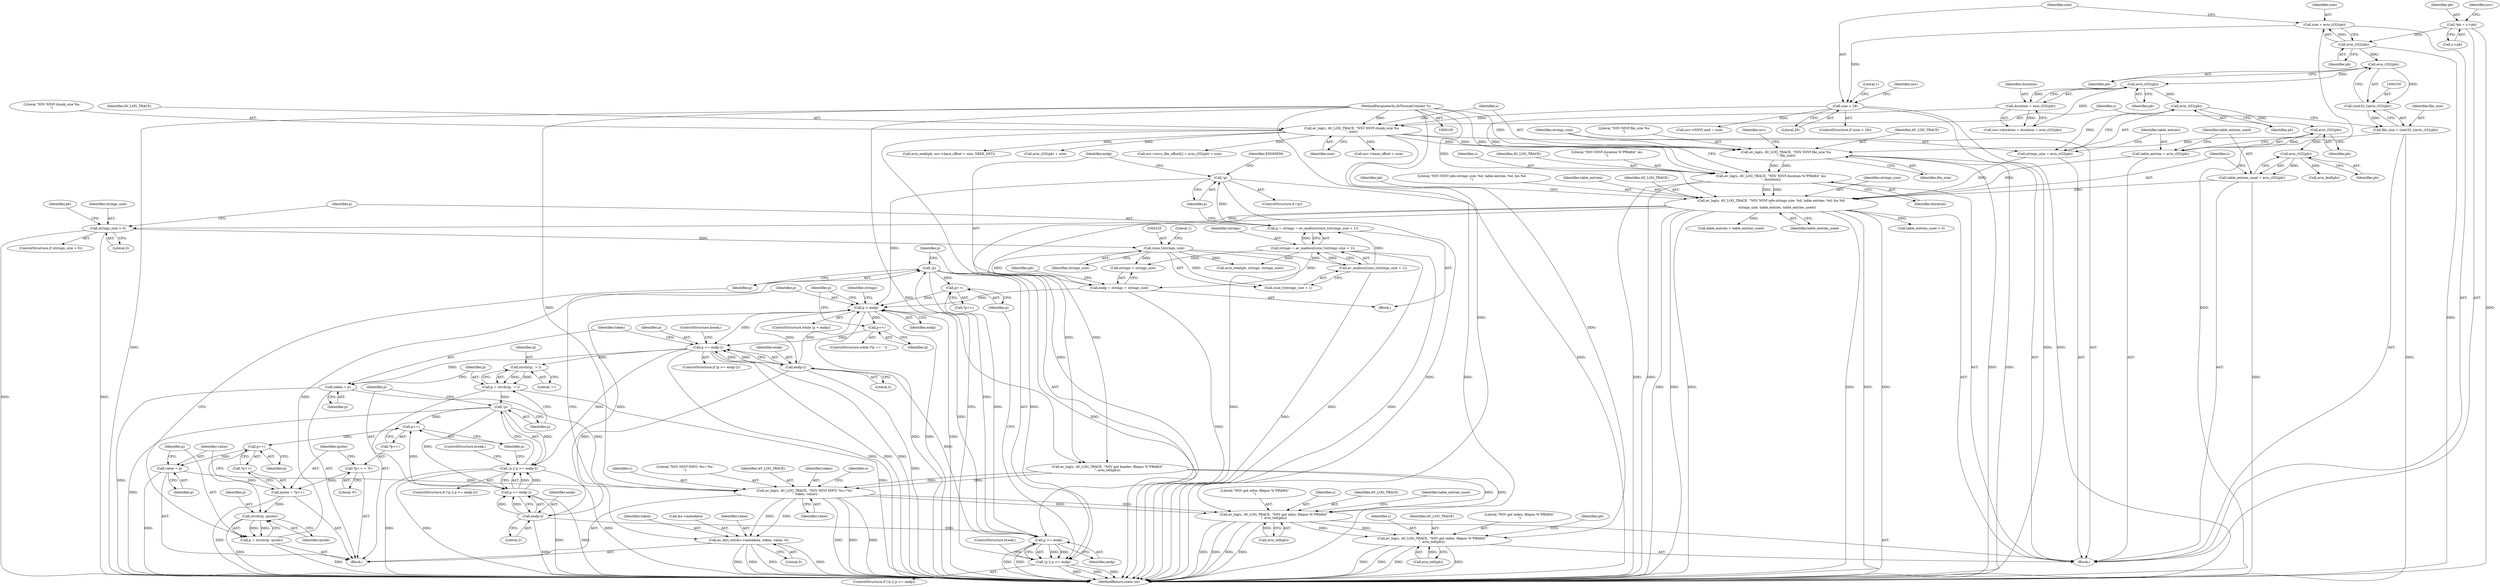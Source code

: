 digraph "0_FFmpeg_c24bcb553650b91e9eff15ef6e54ca73de2453b7@pointer" {
"1000300" [label="(Call,!p)"];
"1000293" [label="(Call,p = strchr(p, quote))"];
"1000295" [label="(Call,strchr(p, quote))"];
"1000288" [label="(Call,p++)"];
"1000282" [label="(Call,p++)"];
"1000274" [label="(Call,p >= endp-2)"];
"1000272" [label="(Call,!p)"];
"1000265" [label="(Call,p = strchr(p, '='))"];
"1000267" [label="(Call,strchr(p, '='))"];
"1000256" [label="(Call,p >= endp-2)"];
"1000253" [label="(Call,p++)"];
"1000244" [label="(Call,p < endp)"];
"1000308" [label="(Call,p++)"];
"1000302" [label="(Call,p >= endp)"];
"1000300" [label="(Call,!p)"];
"1000258" [label="(Call,endp-2)"];
"1000276" [label="(Call,endp-2)"];
"1000229" [label="(Call,!p)"];
"1000218" [label="(Call,p = strings = av_mallocz((size_t)strings_size + 1))"];
"1000220" [label="(Call,strings = av_mallocz((size_t)strings_size + 1))"];
"1000222" [label="(Call,av_mallocz((size_t)strings_size + 1))"];
"1000224" [label="(Call,(size_t)strings_size)"];
"1000208" [label="(Call,strings_size > 0)"];
"1000188" [label="(Call,av_log(s, AV_LOG_TRACE, \"NSV NSVf info-strings size: %d, table entries: %d, bis %d\n\",\n            strings_size, table_entries, table_entries_used))"];
"1000171" [label="(Call,av_log(s, AV_LOG_TRACE, \"NSV NSVf duration %\"PRId64\" ms\n\", duration))"];
"1000158" [label="(Call,av_log(s, AV_LOG_TRACE, \"NSV NSVf file_size %u\n\", file_size))"];
"1000153" [label="(Call,av_log(s, AV_LOG_TRACE, \"NSV NSVf chunk_size %u\n\", size))"];
"1000106" [label="(MethodParameterIn,AVFormatContext *s)"];
"1000136" [label="(Call,size < 28)"];
"1000131" [label="(Call,size = avio_rl32(pb))"];
"1000133" [label="(Call,avio_rl32(pb))"];
"1000115" [label="(Call,*pb = s->pb)"];
"1000147" [label="(Call,file_size = (uint32_t)avio_rl32(pb))"];
"1000149" [label="(Call,(uint32_t)avio_rl32(pb))"];
"1000151" [label="(Call,avio_rl32(pb))"];
"1000167" [label="(Call,duration = avio_rl32(pb))"];
"1000169" [label="(Call,avio_rl32(pb))"];
"1000176" [label="(Call,strings_size = avio_rl32(pb))"];
"1000178" [label="(Call,avio_rl32(pb))"];
"1000180" [label="(Call,table_entries = avio_rl32(pb))"];
"1000182" [label="(Call,avio_rl32(pb))"];
"1000184" [label="(Call,table_entries_used = avio_rl32(pb))"];
"1000186" [label="(Call,avio_rl32(pb))"];
"1000234" [label="(Call,endp = strings + strings_size)"];
"1000285" [label="(Call,quote = *p++)"];
"1000280" [label="(Call,*p++ = '\0')"];
"1000299" [label="(Call,!p || p >= endp)"];
"1000262" [label="(Call,token = p)"];
"1000311" [label="(Call,av_log(s, AV_LOG_TRACE, \"NSV NSVf INFO: %s='%s'\n\", token, value))"];
"1000317" [label="(Call,av_dict_set(&s->metadata, token, value, 0))"];
"1000333" [label="(Call,av_log(s, AV_LOG_TRACE, \"NSV got infos; filepos %\"PRId64\"\n\", avio_tell(pb)))"];
"1000455" [label="(Call,av_log(s, AV_LOG_TRACE, \"NSV got index; filepos %\"PRId64\"\n\", avio_tell(pb)))"];
"1000271" [label="(Call,!p || p >= endp-2)"];
"1000290" [label="(Call,value = p)"];
"1000175" [label="(Identifier,duration)"];
"1000180" [label="(Call,table_entries = avio_rl32(pb))"];
"1000141" [label="(Literal,1)"];
"1000161" [label="(Literal,\"NSV NSVf file_size %u\n\")"];
"1000295" [label="(Call,strchr(p, quote))"];
"1000305" [label="(ControlStructure,break;)"];
"1000169" [label="(Call,avio_rl32(pb))"];
"1000407" [label="(Call,table_entries > table_entries_used)"];
"1000159" [label="(Identifier,s)"];
"1000191" [label="(Literal,\"NSV NSVf info-strings size: %d, table entries: %d, bis %d\n\")"];
"1000210" [label="(Literal,0)"];
"1000133" [label="(Call,avio_rl32(pb))"];
"1000233" [label="(Identifier,ENOMEM)"];
"1000247" [label="(Block,)"];
"1000235" [label="(Identifier,endp)"];
"1000254" [label="(Identifier,p)"];
"1000246" [label="(Identifier,endp)"];
"1000194" [label="(Identifier,table_entries_used)"];
"1000177" [label="(Identifier,strings_size)"];
"1000253" [label="(Call,p++)"];
"1000134" [label="(Identifier,pb)"];
"1000183" [label="(Identifier,pb)"];
"1000190" [label="(Identifier,AV_LOG_TRACE)"];
"1000276" [label="(Call,endp-2)"];
"1000274" [label="(Call,p >= endp-2)"];
"1000458" [label="(Literal,\"NSV got index; filepos %\"PRId64\"\n\")"];
"1000256" [label="(Call,p >= endp-2)"];
"1000312" [label="(Identifier,s)"];
"1000308" [label="(Call,p++)"];
"1000281" [label="(Call,*p++)"];
"1000107" [label="(Block,)"];
"1000273" [label="(Identifier,p)"];
"1000197" [label="(Identifier,pb)"];
"1000269" [label="(Literal,'=')"];
"1000220" [label="(Call,strings = av_mallocz((size_t)strings_size + 1))"];
"1000209" [label="(Identifier,strings_size)"];
"1000277" [label="(Identifier,endp)"];
"1000279" [label="(ControlStructure,break;)"];
"1000234" [label="(Call,endp = strings + strings_size)"];
"1000196" [label="(Call,avio_feof(pb))"];
"1000187" [label="(Identifier,pb)"];
"1000336" [label="(Literal,\"NSV got infos; filepos %\"PRId64\"\n\")"];
"1000288" [label="(Call,p++)"];
"1000294" [label="(Identifier,p)"];
"1000482" [label="(MethodReturn,static int)"];
"1000462" [label="(Identifier,pb)"];
"1000261" [label="(ControlStructure,break;)"];
"1000326" [label="(Identifier,strings)"];
"1000151" [label="(Call,avio_rl32(pb))"];
"1000296" [label="(Identifier,p)"];
"1000155" [label="(Identifier,AV_LOG_TRACE)"];
"1000162" [label="(Identifier,file_size)"];
"1000333" [label="(Call,av_log(s, AV_LOG_TRACE, \"NSV got infos; filepos %\"PRId64\"\n\", avio_tell(pb)))"];
"1000275" [label="(Identifier,p)"];
"1000208" [label="(Call,strings_size > 0)"];
"1000181" [label="(Identifier,table_entries)"];
"1000270" [label="(ControlStructure,if (!p || p >= endp-2))"];
"1000334" [label="(Identifier,s)"];
"1000128" [label="(Identifier,nsv)"];
"1000298" [label="(ControlStructure,if (!p || p >= endp))"];
"1000309" [label="(Identifier,p)"];
"1000300" [label="(Call,!p)"];
"1000136" [label="(Call,size < 28)"];
"1000267" [label="(Call,strchr(p, '='))"];
"1000131" [label="(Call,size = avio_rl32(pb))"];
"1000280" [label="(Call,*p++ = '\0')"];
"1000258" [label="(Call,endp-2)"];
"1000463" [label="(Call,nsv->base_offset + size)"];
"1000135" [label="(ControlStructure,if (size < 28))"];
"1000323" [label="(Identifier,value)"];
"1000340" [label="(Call,table_entries_used > 0)"];
"1000461" [label="(Call,avio_seek(pb, nsv->base_offset + size, SEEK_SET))"];
"1000317" [label="(Call,av_dict_set(&s->metadata, token, value, 0))"];
"1000165" [label="(Identifier,nsv)"];
"1000284" [label="(Literal,'\0')"];
"1000156" [label="(Literal,\"NSV NSVf chunk_size %u\n\")"];
"1000304" [label="(Identifier,endp)"];
"1000167" [label="(Call,duration = avio_rl32(pb))"];
"1000239" [label="(Call,avio_read(pb, strings, strings_size))"];
"1000337" [label="(Call,avio_tell(pb))"];
"1000265" [label="(Call,p = strchr(p, '='))"];
"1000106" [label="(MethodParameterIn,AVFormatContext *s)"];
"1000283" [label="(Identifier,p)"];
"1000324" [label="(Literal,0)"];
"1000168" [label="(Identifier,duration)"];
"1000148" [label="(Identifier,file_size)"];
"1000316" [label="(Identifier,value)"];
"1000314" [label="(Literal,\"NSV NSVf INFO: %s='%s'\n\")"];
"1000227" [label="(Literal,1)"];
"1000172" [label="(Identifier,s)"];
"1000236" [label="(Call,strings + strings_size)"];
"1000154" [label="(Identifier,s)"];
"1000186" [label="(Call,avio_rl32(pb))"];
"1000230" [label="(Identifier,p)"];
"1000142" [label="(Call,nsv->NSVf_end = size)"];
"1000116" [label="(Identifier,pb)"];
"1000263" [label="(Identifier,token)"];
"1000307" [label="(Call,*p++)"];
"1000303" [label="(Identifier,p)"];
"1000251" [label="(Identifier,p)"];
"1000401" [label="(Call,avio_rl32(pb) + size)"];
"1000244" [label="(Call,p < endp)"];
"1000282" [label="(Call,p++)"];
"1000285" [label="(Call,quote = *p++)"];
"1000144" [label="(Identifier,nsv)"];
"1000260" [label="(Literal,2)"];
"1000248" [label="(ControlStructure,while (*p == ' '))"];
"1000271" [label="(Call,!p || p >= endp-2)"];
"1000245" [label="(Identifier,p)"];
"1000313" [label="(Identifier,AV_LOG_TRACE)"];
"1000292" [label="(Identifier,p)"];
"1000287" [label="(Call,*p++)"];
"1000185" [label="(Identifier,table_entries_used)"];
"1000229" [label="(Call,!p)"];
"1000335" [label="(Identifier,AV_LOG_TRACE)"];
"1000182" [label="(Call,avio_rl32(pb))"];
"1000223" [label="(Call,(size_t)strings_size + 1)"];
"1000189" [label="(Identifier,s)"];
"1000173" [label="(Identifier,AV_LOG_TRACE)"];
"1000147" [label="(Call,file_size = (uint32_t)avio_rl32(pb))"];
"1000301" [label="(Identifier,p)"];
"1000192" [label="(Identifier,strings_size)"];
"1000272" [label="(Call,!p)"];
"1000456" [label="(Identifier,s)"];
"1000158" [label="(Call,av_log(s, AV_LOG_TRACE, \"NSV NSVf file_size %u\n\", file_size))"];
"1000240" [label="(Identifier,pb)"];
"1000293" [label="(Call,p = strchr(p, quote))"];
"1000219" [label="(Identifier,p)"];
"1000224" [label="(Call,(size_t)strings_size)"];
"1000201" [label="(Call,av_log(s, AV_LOG_TRACE, \"NSV got header; filepos %\"PRId64\"\n\", avio_tell(pb)))"];
"1000457" [label="(Identifier,AV_LOG_TRACE)"];
"1000341" [label="(Identifier,table_entries_used)"];
"1000211" [label="(Block,)"];
"1000395" [label="(Call,nsv->nsvs_file_offset[i] = avio_rl32(pb) + size)"];
"1000132" [label="(Identifier,size)"];
"1000322" [label="(Identifier,token)"];
"1000226" [label="(Identifier,strings_size)"];
"1000117" [label="(Call,s->pb)"];
"1000222" [label="(Call,av_mallocz((size_t)strings_size + 1))"];
"1000266" [label="(Identifier,p)"];
"1000289" [label="(Identifier,p)"];
"1000184" [label="(Call,table_entries_used = avio_rl32(pb))"];
"1000176" [label="(Call,strings_size = avio_rl32(pb))"];
"1000160" [label="(Identifier,AV_LOG_TRACE)"];
"1000318" [label="(Call,&s->metadata)"];
"1000315" [label="(Identifier,token)"];
"1000153" [label="(Call,av_log(s, AV_LOG_TRACE, \"NSV NSVf chunk_size %u\n\", size))"];
"1000278" [label="(Literal,2)"];
"1000228" [label="(ControlStructure,if (!p))"];
"1000221" [label="(Identifier,strings)"];
"1000174" [label="(Literal,\"NSV NSVf duration %\"PRId64\" ms\n\")"];
"1000311" [label="(Call,av_log(s, AV_LOG_TRACE, \"NSV NSVf INFO: %s='%s'\n\", token, value))"];
"1000243" [label="(ControlStructure,while (p < endp))"];
"1000171" [label="(Call,av_log(s, AV_LOG_TRACE, \"NSV NSVf duration %\"PRId64\" ms\n\", duration))"];
"1000193" [label="(Identifier,table_entries)"];
"1000137" [label="(Identifier,size)"];
"1000157" [label="(Identifier,size)"];
"1000257" [label="(Identifier,p)"];
"1000207" [label="(ControlStructure,if (strings_size > 0))"];
"1000302" [label="(Call,p >= endp)"];
"1000262" [label="(Call,token = p)"];
"1000299" [label="(Call,!p || p >= endp)"];
"1000138" [label="(Literal,28)"];
"1000179" [label="(Identifier,pb)"];
"1000152" [label="(Identifier,pb)"];
"1000455" [label="(Call,av_log(s, AV_LOG_TRACE, \"NSV got index; filepos %\"PRId64\"\n\", avio_tell(pb)))"];
"1000297" [label="(Identifier,quote)"];
"1000170" [label="(Identifier,pb)"];
"1000178" [label="(Call,avio_rl32(pb))"];
"1000264" [label="(Identifier,p)"];
"1000149" [label="(Call,(uint32_t)avio_rl32(pb))"];
"1000291" [label="(Identifier,value)"];
"1000115" [label="(Call,*pb = s->pb)"];
"1000286" [label="(Identifier,quote)"];
"1000290" [label="(Call,value = p)"];
"1000259" [label="(Identifier,endp)"];
"1000329" [label="(Identifier,pb)"];
"1000188" [label="(Call,av_log(s, AV_LOG_TRACE, \"NSV NSVf info-strings size: %d, table entries: %d, bis %d\n\",\n            strings_size, table_entries, table_entries_used))"];
"1000320" [label="(Identifier,s)"];
"1000268" [label="(Identifier,p)"];
"1000163" [label="(Call,nsv->duration = duration = avio_rl32(pb))"];
"1000218" [label="(Call,p = strings = av_mallocz((size_t)strings_size + 1))"];
"1000459" [label="(Call,avio_tell(pb))"];
"1000255" [label="(ControlStructure,if (p >= endp-2))"];
"1000300" -> "1000299"  [label="AST: "];
"1000300" -> "1000301"  [label="CFG: "];
"1000301" -> "1000300"  [label="AST: "];
"1000303" -> "1000300"  [label="CFG: "];
"1000299" -> "1000300"  [label="CFG: "];
"1000300" -> "1000482"  [label="DDG: "];
"1000300" -> "1000299"  [label="DDG: "];
"1000293" -> "1000300"  [label="DDG: "];
"1000300" -> "1000302"  [label="DDG: "];
"1000300" -> "1000308"  [label="DDG: "];
"1000293" -> "1000247"  [label="AST: "];
"1000293" -> "1000295"  [label="CFG: "];
"1000294" -> "1000293"  [label="AST: "];
"1000295" -> "1000293"  [label="AST: "];
"1000301" -> "1000293"  [label="CFG: "];
"1000293" -> "1000482"  [label="DDG: "];
"1000295" -> "1000293"  [label="DDG: "];
"1000295" -> "1000293"  [label="DDG: "];
"1000295" -> "1000297"  [label="CFG: "];
"1000296" -> "1000295"  [label="AST: "];
"1000297" -> "1000295"  [label="AST: "];
"1000295" -> "1000482"  [label="DDG: "];
"1000288" -> "1000295"  [label="DDG: "];
"1000285" -> "1000295"  [label="DDG: "];
"1000288" -> "1000287"  [label="AST: "];
"1000288" -> "1000289"  [label="CFG: "];
"1000289" -> "1000288"  [label="AST: "];
"1000287" -> "1000288"  [label="CFG: "];
"1000282" -> "1000288"  [label="DDG: "];
"1000288" -> "1000290"  [label="DDG: "];
"1000282" -> "1000281"  [label="AST: "];
"1000282" -> "1000283"  [label="CFG: "];
"1000283" -> "1000282"  [label="AST: "];
"1000281" -> "1000282"  [label="CFG: "];
"1000274" -> "1000282"  [label="DDG: "];
"1000272" -> "1000282"  [label="DDG: "];
"1000274" -> "1000271"  [label="AST: "];
"1000274" -> "1000276"  [label="CFG: "];
"1000275" -> "1000274"  [label="AST: "];
"1000276" -> "1000274"  [label="AST: "];
"1000271" -> "1000274"  [label="CFG: "];
"1000274" -> "1000482"  [label="DDG: "];
"1000274" -> "1000482"  [label="DDG: "];
"1000274" -> "1000271"  [label="DDG: "];
"1000274" -> "1000271"  [label="DDG: "];
"1000272" -> "1000274"  [label="DDG: "];
"1000276" -> "1000274"  [label="DDG: "];
"1000276" -> "1000274"  [label="DDG: "];
"1000272" -> "1000271"  [label="AST: "];
"1000272" -> "1000273"  [label="CFG: "];
"1000273" -> "1000272"  [label="AST: "];
"1000275" -> "1000272"  [label="CFG: "];
"1000271" -> "1000272"  [label="CFG: "];
"1000272" -> "1000482"  [label="DDG: "];
"1000272" -> "1000271"  [label="DDG: "];
"1000265" -> "1000272"  [label="DDG: "];
"1000265" -> "1000247"  [label="AST: "];
"1000265" -> "1000267"  [label="CFG: "];
"1000266" -> "1000265"  [label="AST: "];
"1000267" -> "1000265"  [label="AST: "];
"1000273" -> "1000265"  [label="CFG: "];
"1000265" -> "1000482"  [label="DDG: "];
"1000267" -> "1000265"  [label="DDG: "];
"1000267" -> "1000265"  [label="DDG: "];
"1000267" -> "1000269"  [label="CFG: "];
"1000268" -> "1000267"  [label="AST: "];
"1000269" -> "1000267"  [label="AST: "];
"1000256" -> "1000267"  [label="DDG: "];
"1000256" -> "1000255"  [label="AST: "];
"1000256" -> "1000258"  [label="CFG: "];
"1000257" -> "1000256"  [label="AST: "];
"1000258" -> "1000256"  [label="AST: "];
"1000261" -> "1000256"  [label="CFG: "];
"1000263" -> "1000256"  [label="CFG: "];
"1000256" -> "1000482"  [label="DDG: "];
"1000256" -> "1000482"  [label="DDG: "];
"1000256" -> "1000482"  [label="DDG: "];
"1000253" -> "1000256"  [label="DDG: "];
"1000244" -> "1000256"  [label="DDG: "];
"1000258" -> "1000256"  [label="DDG: "];
"1000258" -> "1000256"  [label="DDG: "];
"1000256" -> "1000262"  [label="DDG: "];
"1000256" -> "1000271"  [label="DDG: "];
"1000253" -> "1000248"  [label="AST: "];
"1000253" -> "1000254"  [label="CFG: "];
"1000254" -> "1000253"  [label="AST: "];
"1000251" -> "1000253"  [label="CFG: "];
"1000244" -> "1000253"  [label="DDG: "];
"1000244" -> "1000243"  [label="AST: "];
"1000244" -> "1000246"  [label="CFG: "];
"1000245" -> "1000244"  [label="AST: "];
"1000246" -> "1000244"  [label="AST: "];
"1000251" -> "1000244"  [label="CFG: "];
"1000326" -> "1000244"  [label="CFG: "];
"1000244" -> "1000482"  [label="DDG: "];
"1000244" -> "1000482"  [label="DDG: "];
"1000244" -> "1000482"  [label="DDG: "];
"1000308" -> "1000244"  [label="DDG: "];
"1000229" -> "1000244"  [label="DDG: "];
"1000258" -> "1000244"  [label="DDG: "];
"1000276" -> "1000244"  [label="DDG: "];
"1000234" -> "1000244"  [label="DDG: "];
"1000302" -> "1000244"  [label="DDG: "];
"1000244" -> "1000258"  [label="DDG: "];
"1000308" -> "1000307"  [label="AST: "];
"1000308" -> "1000309"  [label="CFG: "];
"1000309" -> "1000308"  [label="AST: "];
"1000307" -> "1000308"  [label="CFG: "];
"1000302" -> "1000308"  [label="DDG: "];
"1000302" -> "1000299"  [label="AST: "];
"1000302" -> "1000304"  [label="CFG: "];
"1000303" -> "1000302"  [label="AST: "];
"1000304" -> "1000302"  [label="AST: "];
"1000299" -> "1000302"  [label="CFG: "];
"1000302" -> "1000482"  [label="DDG: "];
"1000302" -> "1000482"  [label="DDG: "];
"1000302" -> "1000299"  [label="DDG: "];
"1000302" -> "1000299"  [label="DDG: "];
"1000258" -> "1000302"  [label="DDG: "];
"1000276" -> "1000302"  [label="DDG: "];
"1000258" -> "1000260"  [label="CFG: "];
"1000259" -> "1000258"  [label="AST: "];
"1000260" -> "1000258"  [label="AST: "];
"1000258" -> "1000482"  [label="DDG: "];
"1000258" -> "1000276"  [label="DDG: "];
"1000276" -> "1000278"  [label="CFG: "];
"1000277" -> "1000276"  [label="AST: "];
"1000278" -> "1000276"  [label="AST: "];
"1000276" -> "1000482"  [label="DDG: "];
"1000229" -> "1000228"  [label="AST: "];
"1000229" -> "1000230"  [label="CFG: "];
"1000230" -> "1000229"  [label="AST: "];
"1000233" -> "1000229"  [label="CFG: "];
"1000235" -> "1000229"  [label="CFG: "];
"1000229" -> "1000482"  [label="DDG: "];
"1000229" -> "1000482"  [label="DDG: "];
"1000218" -> "1000229"  [label="DDG: "];
"1000218" -> "1000211"  [label="AST: "];
"1000218" -> "1000220"  [label="CFG: "];
"1000219" -> "1000218"  [label="AST: "];
"1000220" -> "1000218"  [label="AST: "];
"1000230" -> "1000218"  [label="CFG: "];
"1000220" -> "1000218"  [label="DDG: "];
"1000222" -> "1000218"  [label="DDG: "];
"1000220" -> "1000222"  [label="CFG: "];
"1000221" -> "1000220"  [label="AST: "];
"1000222" -> "1000220"  [label="AST: "];
"1000220" -> "1000482"  [label="DDG: "];
"1000220" -> "1000482"  [label="DDG: "];
"1000222" -> "1000220"  [label="DDG: "];
"1000220" -> "1000234"  [label="DDG: "];
"1000220" -> "1000236"  [label="DDG: "];
"1000220" -> "1000239"  [label="DDG: "];
"1000222" -> "1000223"  [label="CFG: "];
"1000223" -> "1000222"  [label="AST: "];
"1000222" -> "1000482"  [label="DDG: "];
"1000224" -> "1000222"  [label="DDG: "];
"1000224" -> "1000223"  [label="AST: "];
"1000224" -> "1000226"  [label="CFG: "];
"1000225" -> "1000224"  [label="AST: "];
"1000226" -> "1000224"  [label="AST: "];
"1000227" -> "1000224"  [label="CFG: "];
"1000224" -> "1000482"  [label="DDG: "];
"1000224" -> "1000223"  [label="DDG: "];
"1000208" -> "1000224"  [label="DDG: "];
"1000224" -> "1000234"  [label="DDG: "];
"1000224" -> "1000236"  [label="DDG: "];
"1000224" -> "1000239"  [label="DDG: "];
"1000208" -> "1000207"  [label="AST: "];
"1000208" -> "1000210"  [label="CFG: "];
"1000209" -> "1000208"  [label="AST: "];
"1000210" -> "1000208"  [label="AST: "];
"1000219" -> "1000208"  [label="CFG: "];
"1000329" -> "1000208"  [label="CFG: "];
"1000208" -> "1000482"  [label="DDG: "];
"1000208" -> "1000482"  [label="DDG: "];
"1000188" -> "1000208"  [label="DDG: "];
"1000188" -> "1000107"  [label="AST: "];
"1000188" -> "1000194"  [label="CFG: "];
"1000189" -> "1000188"  [label="AST: "];
"1000190" -> "1000188"  [label="AST: "];
"1000191" -> "1000188"  [label="AST: "];
"1000192" -> "1000188"  [label="AST: "];
"1000193" -> "1000188"  [label="AST: "];
"1000194" -> "1000188"  [label="AST: "];
"1000197" -> "1000188"  [label="CFG: "];
"1000188" -> "1000482"  [label="DDG: "];
"1000188" -> "1000482"  [label="DDG: "];
"1000188" -> "1000482"  [label="DDG: "];
"1000188" -> "1000482"  [label="DDG: "];
"1000188" -> "1000482"  [label="DDG: "];
"1000188" -> "1000482"  [label="DDG: "];
"1000171" -> "1000188"  [label="DDG: "];
"1000171" -> "1000188"  [label="DDG: "];
"1000106" -> "1000188"  [label="DDG: "];
"1000176" -> "1000188"  [label="DDG: "];
"1000180" -> "1000188"  [label="DDG: "];
"1000184" -> "1000188"  [label="DDG: "];
"1000188" -> "1000201"  [label="DDG: "];
"1000188" -> "1000201"  [label="DDG: "];
"1000188" -> "1000340"  [label="DDG: "];
"1000188" -> "1000407"  [label="DDG: "];
"1000171" -> "1000107"  [label="AST: "];
"1000171" -> "1000175"  [label="CFG: "];
"1000172" -> "1000171"  [label="AST: "];
"1000173" -> "1000171"  [label="AST: "];
"1000174" -> "1000171"  [label="AST: "];
"1000175" -> "1000171"  [label="AST: "];
"1000177" -> "1000171"  [label="CFG: "];
"1000171" -> "1000482"  [label="DDG: "];
"1000171" -> "1000482"  [label="DDG: "];
"1000158" -> "1000171"  [label="DDG: "];
"1000158" -> "1000171"  [label="DDG: "];
"1000106" -> "1000171"  [label="DDG: "];
"1000167" -> "1000171"  [label="DDG: "];
"1000158" -> "1000107"  [label="AST: "];
"1000158" -> "1000162"  [label="CFG: "];
"1000159" -> "1000158"  [label="AST: "];
"1000160" -> "1000158"  [label="AST: "];
"1000161" -> "1000158"  [label="AST: "];
"1000162" -> "1000158"  [label="AST: "];
"1000165" -> "1000158"  [label="CFG: "];
"1000158" -> "1000482"  [label="DDG: "];
"1000158" -> "1000482"  [label="DDG: "];
"1000153" -> "1000158"  [label="DDG: "];
"1000153" -> "1000158"  [label="DDG: "];
"1000106" -> "1000158"  [label="DDG: "];
"1000147" -> "1000158"  [label="DDG: "];
"1000153" -> "1000107"  [label="AST: "];
"1000153" -> "1000157"  [label="CFG: "];
"1000154" -> "1000153"  [label="AST: "];
"1000155" -> "1000153"  [label="AST: "];
"1000156" -> "1000153"  [label="AST: "];
"1000157" -> "1000153"  [label="AST: "];
"1000159" -> "1000153"  [label="CFG: "];
"1000153" -> "1000482"  [label="DDG: "];
"1000153" -> "1000482"  [label="DDG: "];
"1000106" -> "1000153"  [label="DDG: "];
"1000136" -> "1000153"  [label="DDG: "];
"1000153" -> "1000395"  [label="DDG: "];
"1000153" -> "1000401"  [label="DDG: "];
"1000153" -> "1000461"  [label="DDG: "];
"1000153" -> "1000463"  [label="DDG: "];
"1000106" -> "1000105"  [label="AST: "];
"1000106" -> "1000482"  [label="DDG: "];
"1000106" -> "1000201"  [label="DDG: "];
"1000106" -> "1000311"  [label="DDG: "];
"1000106" -> "1000333"  [label="DDG: "];
"1000106" -> "1000455"  [label="DDG: "];
"1000136" -> "1000135"  [label="AST: "];
"1000136" -> "1000138"  [label="CFG: "];
"1000137" -> "1000136"  [label="AST: "];
"1000138" -> "1000136"  [label="AST: "];
"1000141" -> "1000136"  [label="CFG: "];
"1000144" -> "1000136"  [label="CFG: "];
"1000136" -> "1000482"  [label="DDG: "];
"1000136" -> "1000482"  [label="DDG: "];
"1000131" -> "1000136"  [label="DDG: "];
"1000136" -> "1000142"  [label="DDG: "];
"1000131" -> "1000107"  [label="AST: "];
"1000131" -> "1000133"  [label="CFG: "];
"1000132" -> "1000131"  [label="AST: "];
"1000133" -> "1000131"  [label="AST: "];
"1000137" -> "1000131"  [label="CFG: "];
"1000131" -> "1000482"  [label="DDG: "];
"1000133" -> "1000131"  [label="DDG: "];
"1000133" -> "1000134"  [label="CFG: "];
"1000134" -> "1000133"  [label="AST: "];
"1000133" -> "1000482"  [label="DDG: "];
"1000115" -> "1000133"  [label="DDG: "];
"1000133" -> "1000151"  [label="DDG: "];
"1000115" -> "1000107"  [label="AST: "];
"1000115" -> "1000117"  [label="CFG: "];
"1000116" -> "1000115"  [label="AST: "];
"1000117" -> "1000115"  [label="AST: "];
"1000128" -> "1000115"  [label="CFG: "];
"1000115" -> "1000482"  [label="DDG: "];
"1000147" -> "1000107"  [label="AST: "];
"1000147" -> "1000149"  [label="CFG: "];
"1000148" -> "1000147"  [label="AST: "];
"1000149" -> "1000147"  [label="AST: "];
"1000154" -> "1000147"  [label="CFG: "];
"1000147" -> "1000482"  [label="DDG: "];
"1000149" -> "1000147"  [label="DDG: "];
"1000149" -> "1000151"  [label="CFG: "];
"1000150" -> "1000149"  [label="AST: "];
"1000151" -> "1000149"  [label="AST: "];
"1000151" -> "1000149"  [label="DDG: "];
"1000151" -> "1000152"  [label="CFG: "];
"1000152" -> "1000151"  [label="AST: "];
"1000151" -> "1000169"  [label="DDG: "];
"1000167" -> "1000163"  [label="AST: "];
"1000167" -> "1000169"  [label="CFG: "];
"1000168" -> "1000167"  [label="AST: "];
"1000169" -> "1000167"  [label="AST: "];
"1000163" -> "1000167"  [label="CFG: "];
"1000167" -> "1000163"  [label="DDG: "];
"1000169" -> "1000167"  [label="DDG: "];
"1000169" -> "1000170"  [label="CFG: "];
"1000170" -> "1000169"  [label="AST: "];
"1000169" -> "1000163"  [label="DDG: "];
"1000169" -> "1000178"  [label="DDG: "];
"1000176" -> "1000107"  [label="AST: "];
"1000176" -> "1000178"  [label="CFG: "];
"1000177" -> "1000176"  [label="AST: "];
"1000178" -> "1000176"  [label="AST: "];
"1000181" -> "1000176"  [label="CFG: "];
"1000178" -> "1000176"  [label="DDG: "];
"1000178" -> "1000179"  [label="CFG: "];
"1000179" -> "1000178"  [label="AST: "];
"1000178" -> "1000182"  [label="DDG: "];
"1000180" -> "1000107"  [label="AST: "];
"1000180" -> "1000182"  [label="CFG: "];
"1000181" -> "1000180"  [label="AST: "];
"1000182" -> "1000180"  [label="AST: "];
"1000185" -> "1000180"  [label="CFG: "];
"1000182" -> "1000180"  [label="DDG: "];
"1000182" -> "1000183"  [label="CFG: "];
"1000183" -> "1000182"  [label="AST: "];
"1000182" -> "1000186"  [label="DDG: "];
"1000184" -> "1000107"  [label="AST: "];
"1000184" -> "1000186"  [label="CFG: "];
"1000185" -> "1000184"  [label="AST: "];
"1000186" -> "1000184"  [label="AST: "];
"1000189" -> "1000184"  [label="CFG: "];
"1000184" -> "1000482"  [label="DDG: "];
"1000186" -> "1000184"  [label="DDG: "];
"1000186" -> "1000187"  [label="CFG: "];
"1000187" -> "1000186"  [label="AST: "];
"1000186" -> "1000196"  [label="DDG: "];
"1000234" -> "1000211"  [label="AST: "];
"1000234" -> "1000236"  [label="CFG: "];
"1000235" -> "1000234"  [label="AST: "];
"1000236" -> "1000234"  [label="AST: "];
"1000240" -> "1000234"  [label="CFG: "];
"1000234" -> "1000482"  [label="DDG: "];
"1000285" -> "1000247"  [label="AST: "];
"1000285" -> "1000287"  [label="CFG: "];
"1000286" -> "1000285"  [label="AST: "];
"1000287" -> "1000285"  [label="AST: "];
"1000291" -> "1000285"  [label="CFG: "];
"1000285" -> "1000482"  [label="DDG: "];
"1000280" -> "1000285"  [label="DDG: "];
"1000280" -> "1000247"  [label="AST: "];
"1000280" -> "1000284"  [label="CFG: "];
"1000281" -> "1000280"  [label="AST: "];
"1000284" -> "1000280"  [label="AST: "];
"1000286" -> "1000280"  [label="CFG: "];
"1000299" -> "1000298"  [label="AST: "];
"1000305" -> "1000299"  [label="CFG: "];
"1000309" -> "1000299"  [label="CFG: "];
"1000299" -> "1000482"  [label="DDG: "];
"1000299" -> "1000482"  [label="DDG: "];
"1000299" -> "1000482"  [label="DDG: "];
"1000262" -> "1000247"  [label="AST: "];
"1000262" -> "1000264"  [label="CFG: "];
"1000263" -> "1000262"  [label="AST: "];
"1000264" -> "1000262"  [label="AST: "];
"1000266" -> "1000262"  [label="CFG: "];
"1000262" -> "1000482"  [label="DDG: "];
"1000262" -> "1000311"  [label="DDG: "];
"1000311" -> "1000247"  [label="AST: "];
"1000311" -> "1000316"  [label="CFG: "];
"1000312" -> "1000311"  [label="AST: "];
"1000313" -> "1000311"  [label="AST: "];
"1000314" -> "1000311"  [label="AST: "];
"1000315" -> "1000311"  [label="AST: "];
"1000316" -> "1000311"  [label="AST: "];
"1000320" -> "1000311"  [label="CFG: "];
"1000311" -> "1000482"  [label="DDG: "];
"1000311" -> "1000482"  [label="DDG: "];
"1000311" -> "1000482"  [label="DDG: "];
"1000201" -> "1000311"  [label="DDG: "];
"1000201" -> "1000311"  [label="DDG: "];
"1000290" -> "1000311"  [label="DDG: "];
"1000311" -> "1000317"  [label="DDG: "];
"1000311" -> "1000317"  [label="DDG: "];
"1000311" -> "1000333"  [label="DDG: "];
"1000311" -> "1000333"  [label="DDG: "];
"1000317" -> "1000247"  [label="AST: "];
"1000317" -> "1000324"  [label="CFG: "];
"1000318" -> "1000317"  [label="AST: "];
"1000322" -> "1000317"  [label="AST: "];
"1000323" -> "1000317"  [label="AST: "];
"1000324" -> "1000317"  [label="AST: "];
"1000245" -> "1000317"  [label="CFG: "];
"1000317" -> "1000482"  [label="DDG: "];
"1000317" -> "1000482"  [label="DDG: "];
"1000317" -> "1000482"  [label="DDG: "];
"1000317" -> "1000482"  [label="DDG: "];
"1000333" -> "1000107"  [label="AST: "];
"1000333" -> "1000337"  [label="CFG: "];
"1000334" -> "1000333"  [label="AST: "];
"1000335" -> "1000333"  [label="AST: "];
"1000336" -> "1000333"  [label="AST: "];
"1000337" -> "1000333"  [label="AST: "];
"1000341" -> "1000333"  [label="CFG: "];
"1000333" -> "1000482"  [label="DDG: "];
"1000333" -> "1000482"  [label="DDG: "];
"1000333" -> "1000482"  [label="DDG: "];
"1000333" -> "1000482"  [label="DDG: "];
"1000201" -> "1000333"  [label="DDG: "];
"1000201" -> "1000333"  [label="DDG: "];
"1000337" -> "1000333"  [label="DDG: "];
"1000333" -> "1000455"  [label="DDG: "];
"1000333" -> "1000455"  [label="DDG: "];
"1000455" -> "1000107"  [label="AST: "];
"1000455" -> "1000459"  [label="CFG: "];
"1000456" -> "1000455"  [label="AST: "];
"1000457" -> "1000455"  [label="AST: "];
"1000458" -> "1000455"  [label="AST: "];
"1000459" -> "1000455"  [label="AST: "];
"1000462" -> "1000455"  [label="CFG: "];
"1000455" -> "1000482"  [label="DDG: "];
"1000455" -> "1000482"  [label="DDG: "];
"1000455" -> "1000482"  [label="DDG: "];
"1000455" -> "1000482"  [label="DDG: "];
"1000459" -> "1000455"  [label="DDG: "];
"1000271" -> "1000270"  [label="AST: "];
"1000279" -> "1000271"  [label="CFG: "];
"1000283" -> "1000271"  [label="CFG: "];
"1000271" -> "1000482"  [label="DDG: "];
"1000271" -> "1000482"  [label="DDG: "];
"1000271" -> "1000482"  [label="DDG: "];
"1000290" -> "1000247"  [label="AST: "];
"1000290" -> "1000292"  [label="CFG: "];
"1000291" -> "1000290"  [label="AST: "];
"1000292" -> "1000290"  [label="AST: "];
"1000294" -> "1000290"  [label="CFG: "];
"1000290" -> "1000482"  [label="DDG: "];
}

